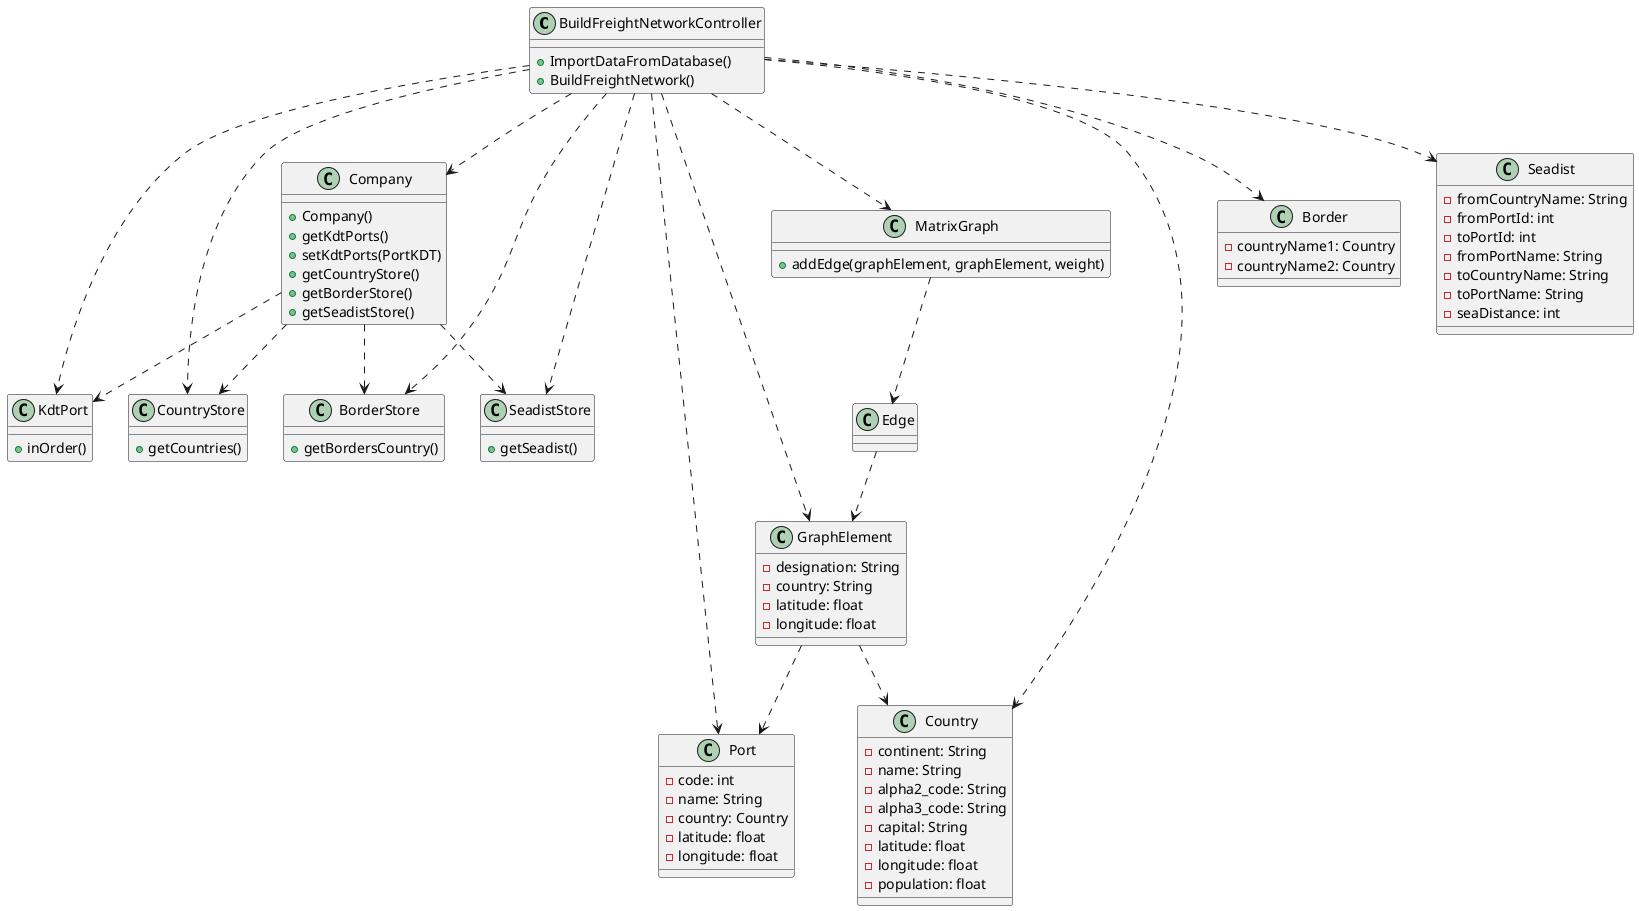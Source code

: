 @startuml
BuildFreightNetworkController ..>Company
BuildFreightNetworkController ..>Port
BuildFreightNetworkController ..>KdtPort
BuildFreightNetworkController ..>CountryStore
BuildFreightNetworkController ..>BorderStore
BuildFreightNetworkController ..>SeadistStore
BuildFreightNetworkController ..>Country
BuildFreightNetworkController ..>Border
BuildFreightNetworkController ..>Seadist
BuildFreightNetworkController ..>MatrixGraph
MatrixGraph ..>Edge
BuildFreightNetworkController ..>GraphElement
GraphElement ..>Country
GraphElement ..>Port
Edge ..>GraphElement


BuildFreightNetworkController : +ImportDataFromDatabase()
BuildFreightNetworkController : +BuildFreightNetwork()


Company : +Company()
Company : +getKdtPorts()
Company : +setKdtPorts(PortKDT)
Company : +getCountryStore()
Company : +getBorderStore()
Company : +getSeadistStore()

Company ..>KdtPort
Company ..>CountryStore
Company ..>BorderStore
Company ..>SeadistStore

KdtPort : +inOrder()

MatrixGraph : +addEdge(graphElement, graphElement, weight)

CountryStore : +getCountries()
BorderStore : +getBordersCountry()
SeadistStore : +getSeadist()

Port : -code: int
Port : -name: String
Port : -country: Country
Port : -latitude: float
Port : -longitude: float

Country : -continent: String
Country : -name: String
Country : -alpha2_code: String
Country : -alpha3_code: String
Country : -capital: String
Country : -latitude: float
Country : -longitude: float
Country : -population: float

Border : -countryName1: Country
Border : -countryName2: Country

Seadist : -fromCountryName: String
Seadist : -fromPortId: int
Seadist : -toPortId: int
Seadist : -fromPortName: String
Seadist : -toCountryName: String
Seadist : -toPortName: String
Seadist : -seaDistance: int

GraphElement : -designation: String
GraphElement : -country: String
GraphElement : -latitude: float
GraphElement : -longitude: float
@enduml